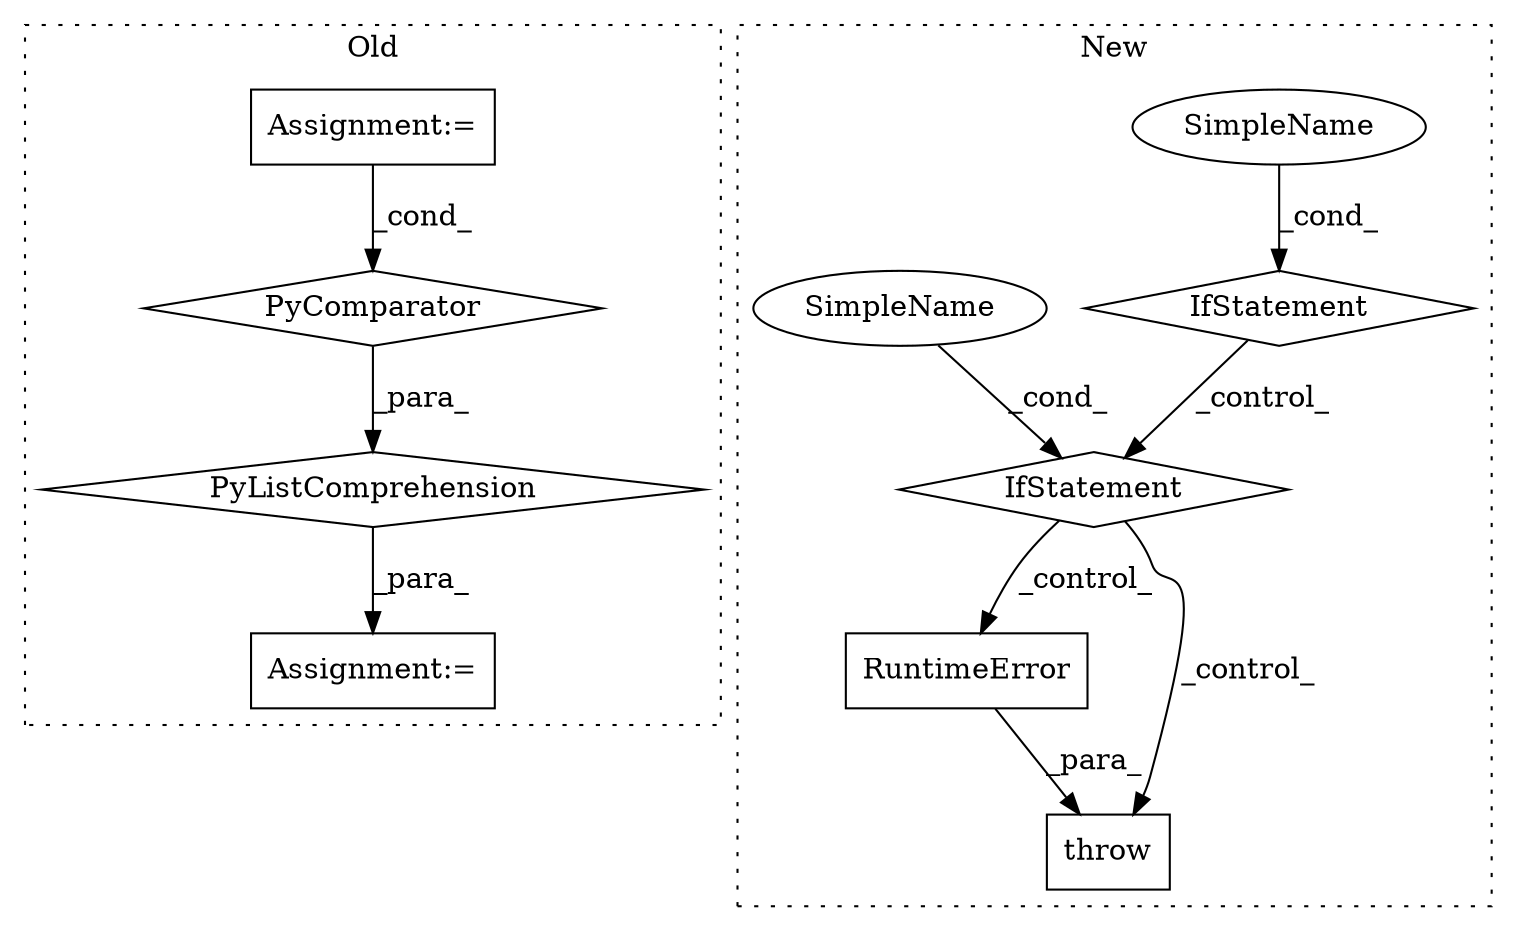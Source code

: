 digraph G {
subgraph cluster0 {
1 [label="PyListComprehension" a="109" s="7410" l="110" shape="diamond"];
3 [label="PyComparator" a="113" s="7486" l="26" shape="diamond"];
4 [label="Assignment:=" a="7" s="7486" l="26" shape="box"];
8 [label="Assignment:=" a="7" s="7398" l="12" shape="box"];
label = "Old";
style="dotted";
}
subgraph cluster1 {
2 [label="RuntimeError" a="32" s="8260,8320" l="13,1" shape="box"];
5 [label="throw" a="53" s="8254" l="6" shape="box"];
6 [label="SimpleName" a="42" s="" l="" shape="ellipse"];
7 [label="IfStatement" a="25" s="7934,7964" l="4,2" shape="diamond"];
9 [label="SimpleName" a="42" s="" l="" shape="ellipse"];
10 [label="IfStatement" a="25" s="8097,8130" l="4,2" shape="diamond"];
label = "New";
style="dotted";
}
1 -> 8 [label="_para_"];
2 -> 5 [label="_para_"];
3 -> 1 [label="_para_"];
4 -> 3 [label="_cond_"];
6 -> 7 [label="_cond_"];
7 -> 10 [label="_control_"];
9 -> 10 [label="_cond_"];
10 -> 2 [label="_control_"];
10 -> 5 [label="_control_"];
}